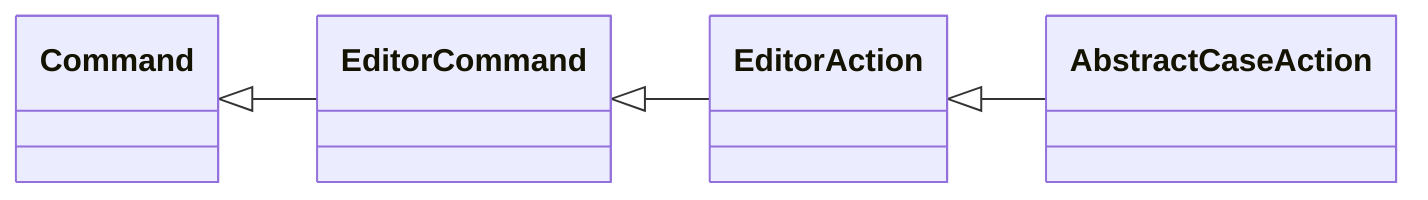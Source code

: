 classDiagram
    direction LR
    Command <|-- EditorCommand
    EditorCommand <|-- EditorAction
    EditorAction <|-- AbstractCaseAction
    class Command{
    }
    class EditorCommand{
    }
    class EditorAction{
    }
    class AbstractCaseAction{
    }